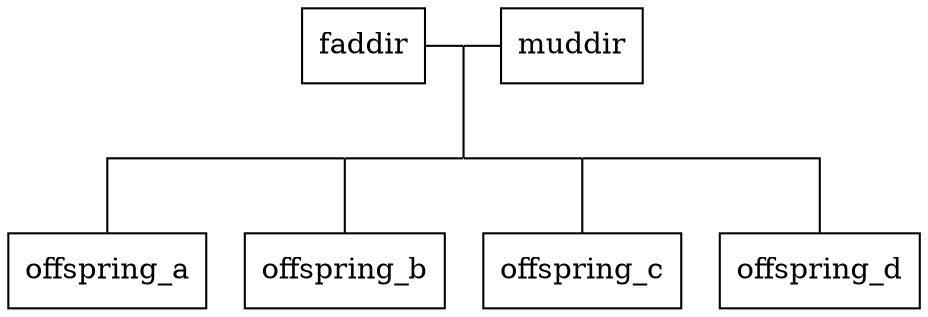  graph {
    splines=ortho;
    {fm_marriage, fm_offspring_l, fm_offspring, fm_offspring_r [width=0, shape=point, style=invis];}
    {rank=same; fm_offspring_l -- fm_offspring -- fm_offspring_r;}
    fm_marriage -- fm_offspring;
    node [shape=box];
    {rank=same; faddir -- fm_marriage -- muddir;}
    fm_offspring_l -- offspring_a;
    fm_offspring_l -- offspring_b;
    fm_offspring_r -- offspring_c;
    fm_offspring_r -- offspring_d;
}

